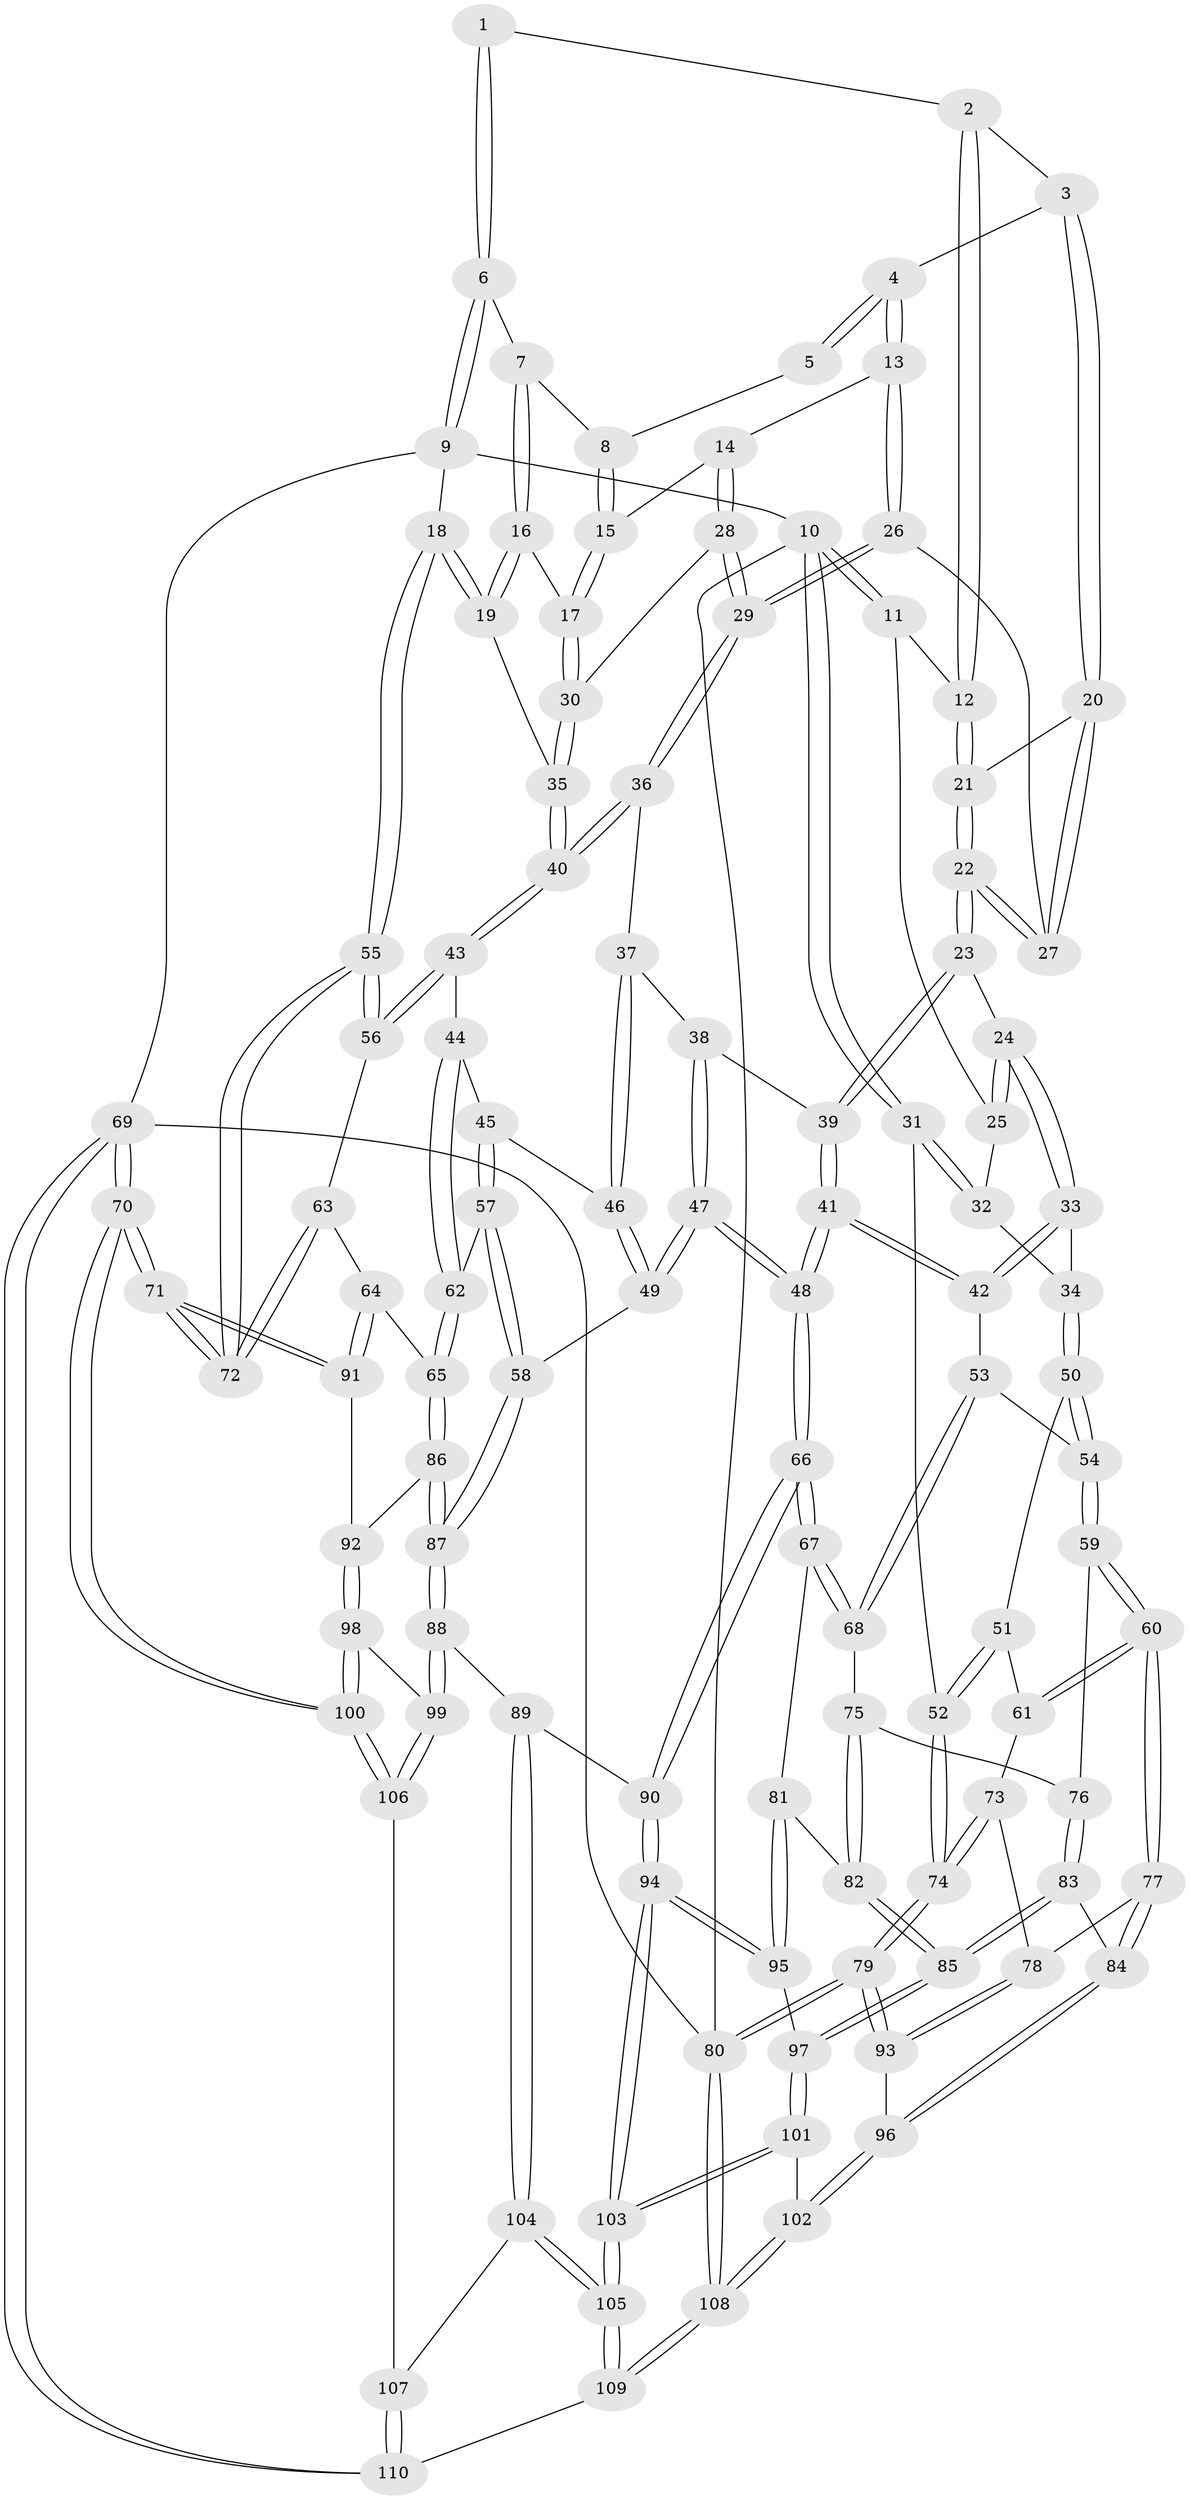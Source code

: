 // coarse degree distribution, {2: 0.07692307692307693, 3: 0.7435897435897436, 5: 0.07692307692307693, 4: 0.0641025641025641, 6: 0.038461538461538464}
// Generated by graph-tools (version 1.1) at 2025/54/03/04/25 22:54:28]
// undirected, 110 vertices, 272 edges
graph export_dot {
  node [color=gray90,style=filled];
  1 [pos="+0.9377792385747145+0"];
  2 [pos="+0.5536142087583279+0"];
  3 [pos="+0.6505873081941267+0.061703465433887786"];
  4 [pos="+0.6657507490157458+0.07582271673865588"];
  5 [pos="+0.8061803980815042+0"];
  6 [pos="+0.9859515743660416+0"];
  7 [pos="+0.8040316459900722+0.06958964112444077"];
  8 [pos="+0.7455784588551552+0.05566114934719709"];
  9 [pos="+1+0"];
  10 [pos="+0+0"];
  11 [pos="+0.2988763861805776+0"];
  12 [pos="+0.3421060835627447+0"];
  13 [pos="+0.6706868981900459+0.08375425549786751"];
  14 [pos="+0.706401717828743+0.09859922926391067"];
  15 [pos="+0.7065630448628857+0.09858834478225473"];
  16 [pos="+0.8063325764927071+0.14207675392183863"];
  17 [pos="+0.8037986776396372+0.1423206842528703"];
  18 [pos="+1+0.10096363595941825"];
  19 [pos="+0.9820013652807997+0.2040339944520998"];
  20 [pos="+0.5327056277315696+0.08931443937665423"];
  21 [pos="+0.4450309130274273+0.03781133246854928"];
  22 [pos="+0.4255854895509387+0.23780457656227202"];
  23 [pos="+0.4033610902709637+0.27609933713196183"];
  24 [pos="+0.346401741877796+0.28039284664900305"];
  25 [pos="+0.2324182430946423+0"];
  26 [pos="+0.5950306428010326+0.18906127083905624"];
  27 [pos="+0.5915584349842625+0.18780704403100693"];
  28 [pos="+0.6975153012512506+0.21424745759356928"];
  29 [pos="+0.634205141109962+0.23977450351625132"];
  30 [pos="+0.7305624129802386+0.21914740300544708"];
  31 [pos="+0+0.24977393345500734"];
  32 [pos="+0.16737223586124977+0.0848016835096901"];
  33 [pos="+0.3028011120834694+0.3032528179595284"];
  34 [pos="+0.19887426934110408+0.3219498791531217"];
  35 [pos="+0.8330648951224353+0.3406684646145526"];
  36 [pos="+0.632032777903042+0.2596925151911375"];
  37 [pos="+0.5854017080552328+0.35865027346057454"];
  38 [pos="+0.5364073199468689+0.3622479544450416"];
  39 [pos="+0.42069990034371657+0.294666782165868"];
  40 [pos="+0.8225453882881985+0.3606441861800921"];
  41 [pos="+0.4038123718984309+0.48917063644519365"];
  42 [pos="+0.3425457860607857+0.46651663476087196"];
  43 [pos="+0.819713687743771+0.3704552196658192"];
  44 [pos="+0.8179891248742055+0.3716306264495314"];
  45 [pos="+0.7110681619675823+0.39493543716435936"];
  46 [pos="+0.620150138653327+0.3892855407543109"];
  47 [pos="+0.46462380000132975+0.5528768060439287"];
  48 [pos="+0.4608660188036092+0.5554328551187994"];
  49 [pos="+0.6236029893171287+0.5360846073561653"];
  50 [pos="+0.1775362140293013+0.3380539223426709"];
  51 [pos="+0.0694913757809301+0.33469183634360006"];
  52 [pos="+0+0.25237921658743445"];
  53 [pos="+0.3156918345115642+0.47869677899526153"];
  54 [pos="+0.2029053318215839+0.46939695373107143"];
  55 [pos="+1+0.2807202240242663"];
  56 [pos="+0.9005624943274544+0.4714908866592176"];
  57 [pos="+0.6944274271470089+0.5286151576889991"];
  58 [pos="+0.6565578272100054+0.558615374381316"];
  59 [pos="+0.19620158738094154+0.4971356547658694"];
  60 [pos="+0.15774327947699687+0.5281203795131563"];
  61 [pos="+0.0712787326474544+0.5060952508415891"];
  62 [pos="+0.7641818206288612+0.5033243996279948"];
  63 [pos="+0.9054526963508042+0.4904845287490768"];
  64 [pos="+0.8909897350030187+0.5644291786115215"];
  65 [pos="+0.7998096657911284+0.5512256112466154"];
  66 [pos="+0.4579817226787943+0.563008922542644"];
  67 [pos="+0.3805674320414099+0.5892617628511212"];
  68 [pos="+0.3061623087595373+0.5500484112874601"];
  69 [pos="+1+1"];
  70 [pos="+1+1"];
  71 [pos="+1+0.917817717173518"];
  72 [pos="+1+0.5390754672883483"];
  73 [pos="+0.03448914549246789+0.5297282789085858"];
  74 [pos="+0+0.4503428398625107"];
  75 [pos="+0.2842003091468768+0.5536022723454069"];
  76 [pos="+0.22207720735496142+0.5275902482346341"];
  77 [pos="+0.13097549658392094+0.6082966300013516"];
  78 [pos="+0.057173621947103244+0.6053173330528544"];
  79 [pos="+0+0.7461841244822316"];
  80 [pos="+0+1"];
  81 [pos="+0.36662378600842077+0.6033993363941063"];
  82 [pos="+0.26980537753877326+0.6485485810680003"];
  83 [pos="+0.2417892479520462+0.6654960907062707"];
  84 [pos="+0.15885417405026445+0.6553585591799507"];
  85 [pos="+0.2475635969061857+0.668495124585451"];
  86 [pos="+0.7276856444115913+0.6395659494877146"];
  87 [pos="+0.6848663682084459+0.6411823560065679"];
  88 [pos="+0.6368123394531201+0.7243850758093564"];
  89 [pos="+0.6322745446859042+0.7265171072906436"];
  90 [pos="+0.49685872383892177+0.7008985934398617"];
  91 [pos="+0.9099105406080735+0.6228290629772705"];
  92 [pos="+0.8005431272254885+0.6657428663652409"];
  93 [pos="+0+0.7155604080151587"];
  94 [pos="+0.44715648600217445+0.7575985316995606"];
  95 [pos="+0.3534917478016068+0.7182602946363449"];
  96 [pos="+0.09270160464289003+0.7550722568869003"];
  97 [pos="+0.2701198519447028+0.7224946149647858"];
  98 [pos="+0.813728407833752+0.8160715081306623"];
  99 [pos="+0.7605706130185955+0.8057393453690387"];
  100 [pos="+1+0.9655153050704062"];
  101 [pos="+0.2344979698464091+0.8492526970214952"];
  102 [pos="+0.15816260713488525+0.8471721417443523"];
  103 [pos="+0.404156387155338+0.9918132120394948"];
  104 [pos="+0.5968719802164504+0.8975780535685817"];
  105 [pos="+0.4157316939009836+1"];
  106 [pos="+0.66522091069704+0.9021484831680615"];
  107 [pos="+0.6506952245862884+0.9072151634849587"];
  108 [pos="+0+1"];
  109 [pos="+0.4113596345083995+1"];
  110 [pos="+0.9334420134181365+1"];
  1 -- 2;
  1 -- 6;
  1 -- 6;
  2 -- 3;
  2 -- 12;
  2 -- 12;
  3 -- 4;
  3 -- 20;
  3 -- 20;
  4 -- 5;
  4 -- 5;
  4 -- 13;
  4 -- 13;
  5 -- 8;
  6 -- 7;
  6 -- 9;
  6 -- 9;
  7 -- 8;
  7 -- 16;
  7 -- 16;
  8 -- 15;
  8 -- 15;
  9 -- 10;
  9 -- 18;
  9 -- 69;
  10 -- 11;
  10 -- 11;
  10 -- 31;
  10 -- 31;
  10 -- 80;
  11 -- 12;
  11 -- 25;
  12 -- 21;
  12 -- 21;
  13 -- 14;
  13 -- 26;
  13 -- 26;
  14 -- 15;
  14 -- 28;
  14 -- 28;
  15 -- 17;
  15 -- 17;
  16 -- 17;
  16 -- 19;
  16 -- 19;
  17 -- 30;
  17 -- 30;
  18 -- 19;
  18 -- 19;
  18 -- 55;
  18 -- 55;
  19 -- 35;
  20 -- 21;
  20 -- 27;
  20 -- 27;
  21 -- 22;
  21 -- 22;
  22 -- 23;
  22 -- 23;
  22 -- 27;
  22 -- 27;
  23 -- 24;
  23 -- 39;
  23 -- 39;
  24 -- 25;
  24 -- 25;
  24 -- 33;
  24 -- 33;
  25 -- 32;
  26 -- 27;
  26 -- 29;
  26 -- 29;
  28 -- 29;
  28 -- 29;
  28 -- 30;
  29 -- 36;
  29 -- 36;
  30 -- 35;
  30 -- 35;
  31 -- 32;
  31 -- 32;
  31 -- 52;
  32 -- 34;
  33 -- 34;
  33 -- 42;
  33 -- 42;
  34 -- 50;
  34 -- 50;
  35 -- 40;
  35 -- 40;
  36 -- 37;
  36 -- 40;
  36 -- 40;
  37 -- 38;
  37 -- 46;
  37 -- 46;
  38 -- 39;
  38 -- 47;
  38 -- 47;
  39 -- 41;
  39 -- 41;
  40 -- 43;
  40 -- 43;
  41 -- 42;
  41 -- 42;
  41 -- 48;
  41 -- 48;
  42 -- 53;
  43 -- 44;
  43 -- 56;
  43 -- 56;
  44 -- 45;
  44 -- 62;
  44 -- 62;
  45 -- 46;
  45 -- 57;
  45 -- 57;
  46 -- 49;
  46 -- 49;
  47 -- 48;
  47 -- 48;
  47 -- 49;
  47 -- 49;
  48 -- 66;
  48 -- 66;
  49 -- 58;
  50 -- 51;
  50 -- 54;
  50 -- 54;
  51 -- 52;
  51 -- 52;
  51 -- 61;
  52 -- 74;
  52 -- 74;
  53 -- 54;
  53 -- 68;
  53 -- 68;
  54 -- 59;
  54 -- 59;
  55 -- 56;
  55 -- 56;
  55 -- 72;
  55 -- 72;
  56 -- 63;
  57 -- 58;
  57 -- 58;
  57 -- 62;
  58 -- 87;
  58 -- 87;
  59 -- 60;
  59 -- 60;
  59 -- 76;
  60 -- 61;
  60 -- 61;
  60 -- 77;
  60 -- 77;
  61 -- 73;
  62 -- 65;
  62 -- 65;
  63 -- 64;
  63 -- 72;
  63 -- 72;
  64 -- 65;
  64 -- 91;
  64 -- 91;
  65 -- 86;
  65 -- 86;
  66 -- 67;
  66 -- 67;
  66 -- 90;
  66 -- 90;
  67 -- 68;
  67 -- 68;
  67 -- 81;
  68 -- 75;
  69 -- 70;
  69 -- 70;
  69 -- 110;
  69 -- 110;
  69 -- 80;
  70 -- 71;
  70 -- 71;
  70 -- 100;
  70 -- 100;
  71 -- 72;
  71 -- 72;
  71 -- 91;
  71 -- 91;
  73 -- 74;
  73 -- 74;
  73 -- 78;
  74 -- 79;
  74 -- 79;
  75 -- 76;
  75 -- 82;
  75 -- 82;
  76 -- 83;
  76 -- 83;
  77 -- 78;
  77 -- 84;
  77 -- 84;
  78 -- 93;
  78 -- 93;
  79 -- 80;
  79 -- 80;
  79 -- 93;
  79 -- 93;
  80 -- 108;
  80 -- 108;
  81 -- 82;
  81 -- 95;
  81 -- 95;
  82 -- 85;
  82 -- 85;
  83 -- 84;
  83 -- 85;
  83 -- 85;
  84 -- 96;
  84 -- 96;
  85 -- 97;
  85 -- 97;
  86 -- 87;
  86 -- 87;
  86 -- 92;
  87 -- 88;
  87 -- 88;
  88 -- 89;
  88 -- 99;
  88 -- 99;
  89 -- 90;
  89 -- 104;
  89 -- 104;
  90 -- 94;
  90 -- 94;
  91 -- 92;
  92 -- 98;
  92 -- 98;
  93 -- 96;
  94 -- 95;
  94 -- 95;
  94 -- 103;
  94 -- 103;
  95 -- 97;
  96 -- 102;
  96 -- 102;
  97 -- 101;
  97 -- 101;
  98 -- 99;
  98 -- 100;
  98 -- 100;
  99 -- 106;
  99 -- 106;
  100 -- 106;
  100 -- 106;
  101 -- 102;
  101 -- 103;
  101 -- 103;
  102 -- 108;
  102 -- 108;
  103 -- 105;
  103 -- 105;
  104 -- 105;
  104 -- 105;
  104 -- 107;
  105 -- 109;
  105 -- 109;
  106 -- 107;
  107 -- 110;
  107 -- 110;
  108 -- 109;
  108 -- 109;
  109 -- 110;
}
